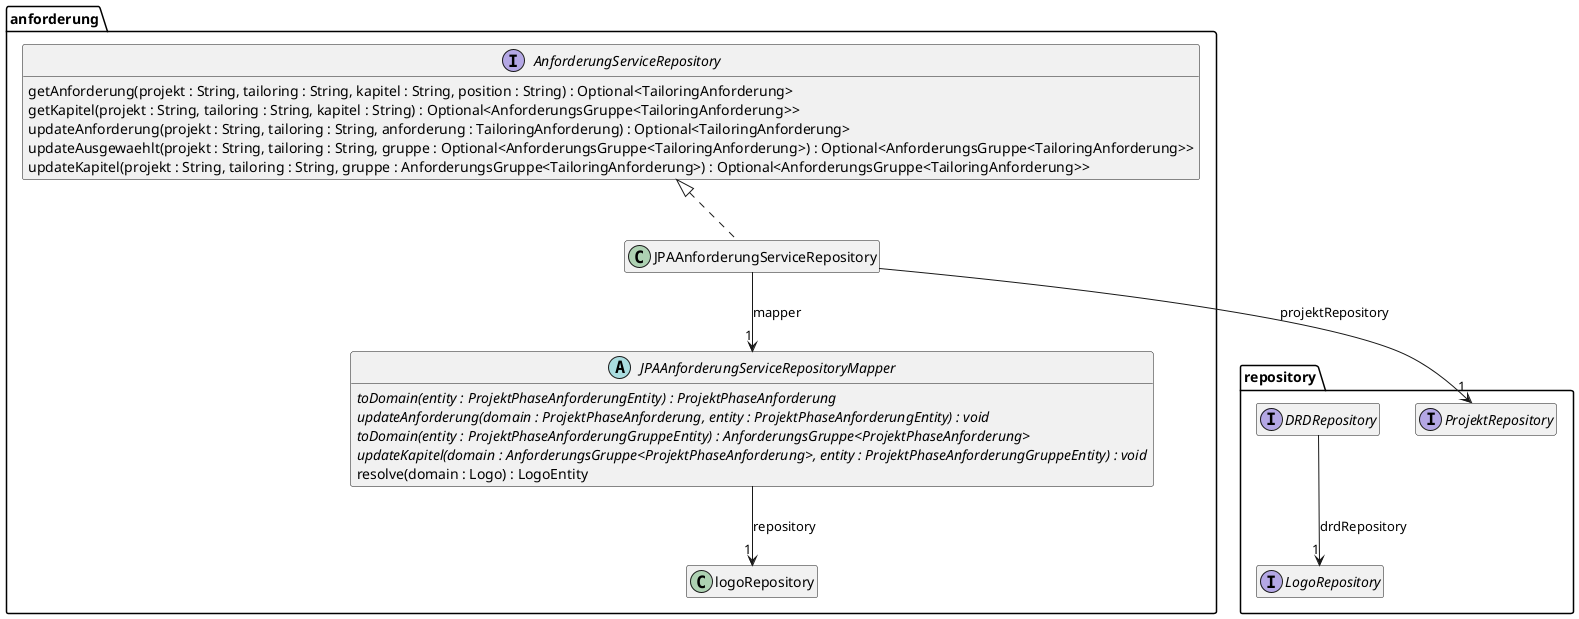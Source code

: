@startuml Ebene3.png
hide empty members

package repository {
    interface ProjektRepository
    interface LogoRepository
    interface DRDRepository

}
package anforderung {
    interface AnforderungServiceRepository {
        getAnforderung(projekt : String, tailoring : String, kapitel : String, position : String) : Optional<TailoringAnforderung>
        getKapitel(projekt : String, tailoring : String, kapitel : String) : Optional<AnforderungsGruppe<TailoringAnforderung>>
        updateAnforderung(projekt : String, tailoring : String, anforderung : TailoringAnforderung) : Optional<TailoringAnforderung>
        updateAusgewaehlt(projekt : String, tailoring : String, gruppe : Optional<AnforderungsGruppe<TailoringAnforderung>) : Optional<AnforderungsGruppe<TailoringAnforderung>>
        updateKapitel(projekt : String, tailoring : String, gruppe : AnforderungsGruppe<TailoringAnforderung>) : Optional<AnforderungsGruppe<TailoringAnforderung>>
    }

    abstract class JPAAnforderungServiceRepositoryMapper {
        {abstract} toDomain(entity : ProjektPhaseAnforderungEntity) : ProjektPhaseAnforderung
        {abstract} updateAnforderung(domain : ProjektPhaseAnforderung, entity : ProjektPhaseAnforderungEntity) : void
        {abstract} toDomain(entity : ProjektPhaseAnforderungGruppeEntity) : AnforderungsGruppe<ProjektPhaseAnforderung>
        {abstract} updateKapitel(domain : AnforderungsGruppe<ProjektPhaseAnforderung>, entity : ProjektPhaseAnforderungGruppeEntity) : void
        resolve(domain : Logo) : LogoEntity
    }
    JPAAnforderungServiceRepositoryMapper --> "1" logoRepository : repository
    DRDRepository --> "1" LogoRepository : drdRepository

    class JPAAnforderungServiceRepository {
    }

    AnforderungServiceRepository <|.. JPAAnforderungServiceRepository
    JPAAnforderungServiceRepository --> "1" JPAAnforderungServiceRepositoryMapper : mapper
    JPAAnforderungServiceRepository --> "1" ProjektRepository : projektRepository
}

@enduml